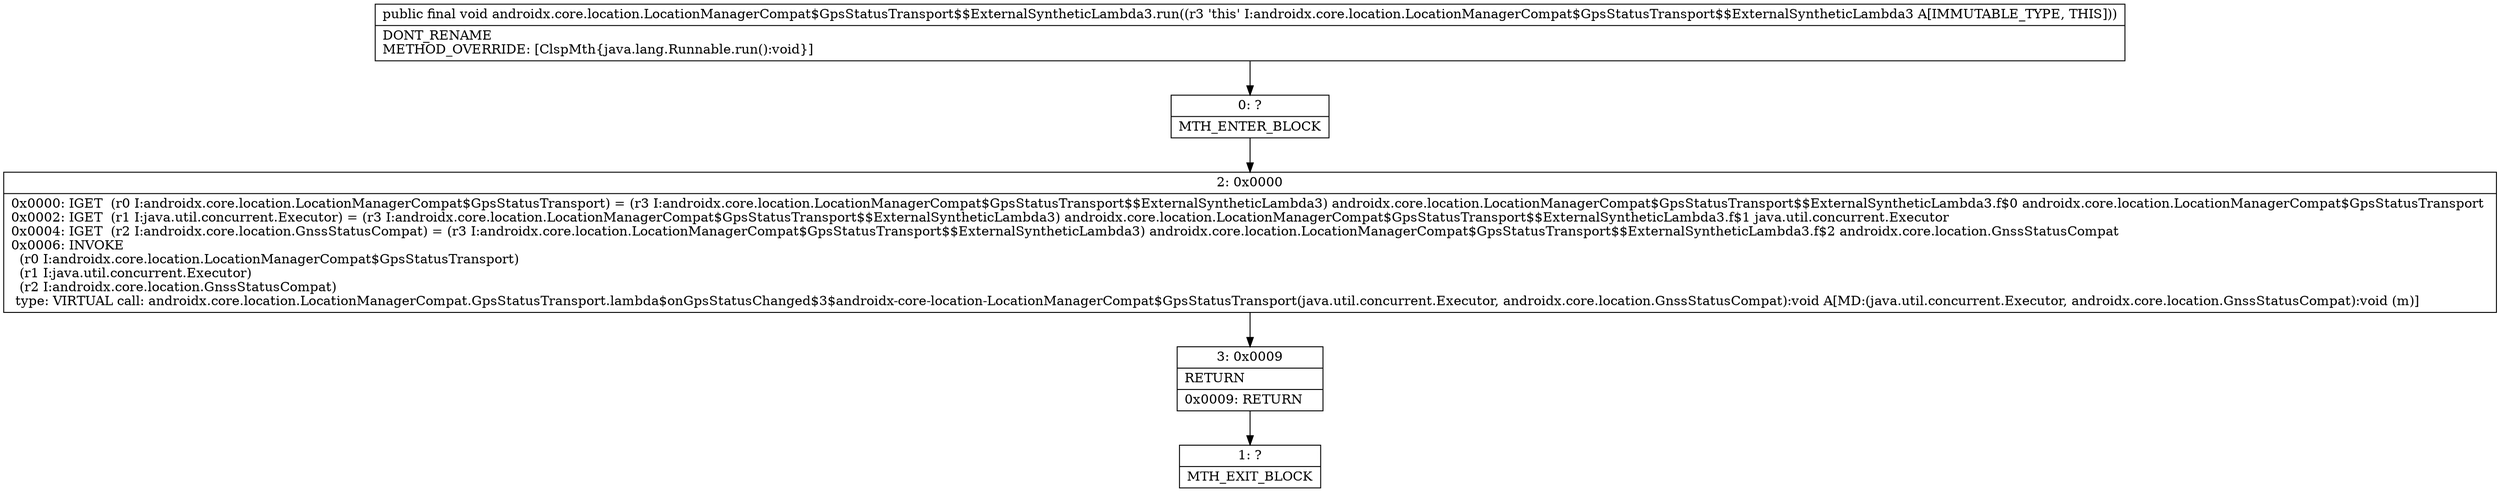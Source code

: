 digraph "CFG forandroidx.core.location.LocationManagerCompat$GpsStatusTransport$$ExternalSyntheticLambda3.run()V" {
Node_0 [shape=record,label="{0\:\ ?|MTH_ENTER_BLOCK\l}"];
Node_2 [shape=record,label="{2\:\ 0x0000|0x0000: IGET  (r0 I:androidx.core.location.LocationManagerCompat$GpsStatusTransport) = (r3 I:androidx.core.location.LocationManagerCompat$GpsStatusTransport$$ExternalSyntheticLambda3) androidx.core.location.LocationManagerCompat$GpsStatusTransport$$ExternalSyntheticLambda3.f$0 androidx.core.location.LocationManagerCompat$GpsStatusTransport \l0x0002: IGET  (r1 I:java.util.concurrent.Executor) = (r3 I:androidx.core.location.LocationManagerCompat$GpsStatusTransport$$ExternalSyntheticLambda3) androidx.core.location.LocationManagerCompat$GpsStatusTransport$$ExternalSyntheticLambda3.f$1 java.util.concurrent.Executor \l0x0004: IGET  (r2 I:androidx.core.location.GnssStatusCompat) = (r3 I:androidx.core.location.LocationManagerCompat$GpsStatusTransport$$ExternalSyntheticLambda3) androidx.core.location.LocationManagerCompat$GpsStatusTransport$$ExternalSyntheticLambda3.f$2 androidx.core.location.GnssStatusCompat \l0x0006: INVOKE  \l  (r0 I:androidx.core.location.LocationManagerCompat$GpsStatusTransport)\l  (r1 I:java.util.concurrent.Executor)\l  (r2 I:androidx.core.location.GnssStatusCompat)\l type: VIRTUAL call: androidx.core.location.LocationManagerCompat.GpsStatusTransport.lambda$onGpsStatusChanged$3$androidx\-core\-location\-LocationManagerCompat$GpsStatusTransport(java.util.concurrent.Executor, androidx.core.location.GnssStatusCompat):void A[MD:(java.util.concurrent.Executor, androidx.core.location.GnssStatusCompat):void (m)]\l}"];
Node_3 [shape=record,label="{3\:\ 0x0009|RETURN\l|0x0009: RETURN   \l}"];
Node_1 [shape=record,label="{1\:\ ?|MTH_EXIT_BLOCK\l}"];
MethodNode[shape=record,label="{public final void androidx.core.location.LocationManagerCompat$GpsStatusTransport$$ExternalSyntheticLambda3.run((r3 'this' I:androidx.core.location.LocationManagerCompat$GpsStatusTransport$$ExternalSyntheticLambda3 A[IMMUTABLE_TYPE, THIS]))  | DONT_RENAME\lMETHOD_OVERRIDE: [ClspMth\{java.lang.Runnable.run():void\}]\l}"];
MethodNode -> Node_0;Node_0 -> Node_2;
Node_2 -> Node_3;
Node_3 -> Node_1;
}

